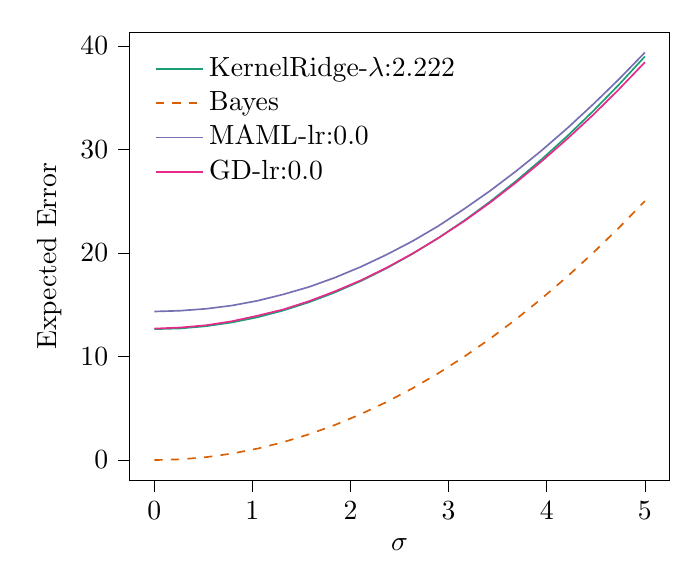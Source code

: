 % This file was created with tikzplotlib v0.10.1.
\begin{tikzpicture}

\definecolor{chocolate217952}{RGB}{217,95,2}
\definecolor{darkcyan27158119}{RGB}{27,158,119}
\definecolor{darkgray176}{RGB}{176,176,176}
\definecolor{deeppink23141138}{RGB}{231,41,138}
\definecolor{lightslategray117112179}{RGB}{117,112,179}

\begin{axis}[
legend cell align={left},
legend style={
  fill opacity=0.8,
  draw opacity=1,
  text opacity=1,
  at={(0.03,0.97)},
  anchor=north west,
  draw=none
},
tick align=outside,
tick pos=left,
x grid style={darkgray176},
xlabel={\(\displaystyle \sigma\)},
xmin=-0.25, xmax=5.25,
xtick style={color=black},
y grid style={darkgray176},
ylabel={Expected Error},
ymin=-1.968, ymax=41.321,
ytick style={color=black}
]
\addplot [semithick, darkcyan27158119]
table {%
0 12.642
0.263 12.71
0.526 12.924
0.789 13.285
1.053 13.792
1.316 14.446
1.579 15.246
1.842 16.192
2.105 17.285
2.368 18.524
2.632 19.91
2.895 21.442
3.158 23.12
3.421 24.944
3.684 26.915
3.947 29.033
4.211 31.297
4.474 33.707
4.737 36.263
5 38.966
};
\addlegendentry{KernelRidge-$\lambda$:2.222}
\addplot [semithick, chocolate217952, dashed]
table {%
0 0
0.263 0.069
0.526 0.277
0.789 0.623
1.053 1.108
1.316 1.732
1.579 2.494
1.842 3.394
2.105 4.433
2.368 5.611
2.632 6.927
2.895 8.382
3.158 9.975
3.421 11.707
3.684 13.577
3.947 15.586
4.211 17.733
4.474 20.019
4.737 22.444
5 25.007
};
\addlegendentry{Bayes}
\addplot [semithick, lightslategray117112179]
table {%
0 14.345
0.263 14.42
0.526 14.605
0.789 14.918
1.053 15.384
1.316 16.002
1.579 16.723
1.842 17.621
2.105 18.66
2.368 19.836
2.632 21.141
2.895 22.6
3.158 24.246
3.421 25.988
3.684 27.873
3.947 29.884
4.211 32.056
4.474 34.361
4.737 36.785
5 39.353
};
\addlegendentry{MAML-lr:0.0}
\addplot [semithick, deeppink23141138]
table {%
0 12.694
0.263 12.798
0.526 13.014
0.789 13.399
1.053 13.94
1.316 14.546
1.579 15.346
1.842 16.296
2.105 17.352
2.368 18.572
2.632 19.939
2.895 21.437
3.158 23.066
3.421 24.85
3.684 26.779
3.947 28.841
4.211 31.034
4.474 33.342
4.737 35.815
5 38.413
};
\addlegendentry{GD-lr:0.0}
\end{axis}

\end{tikzpicture}

